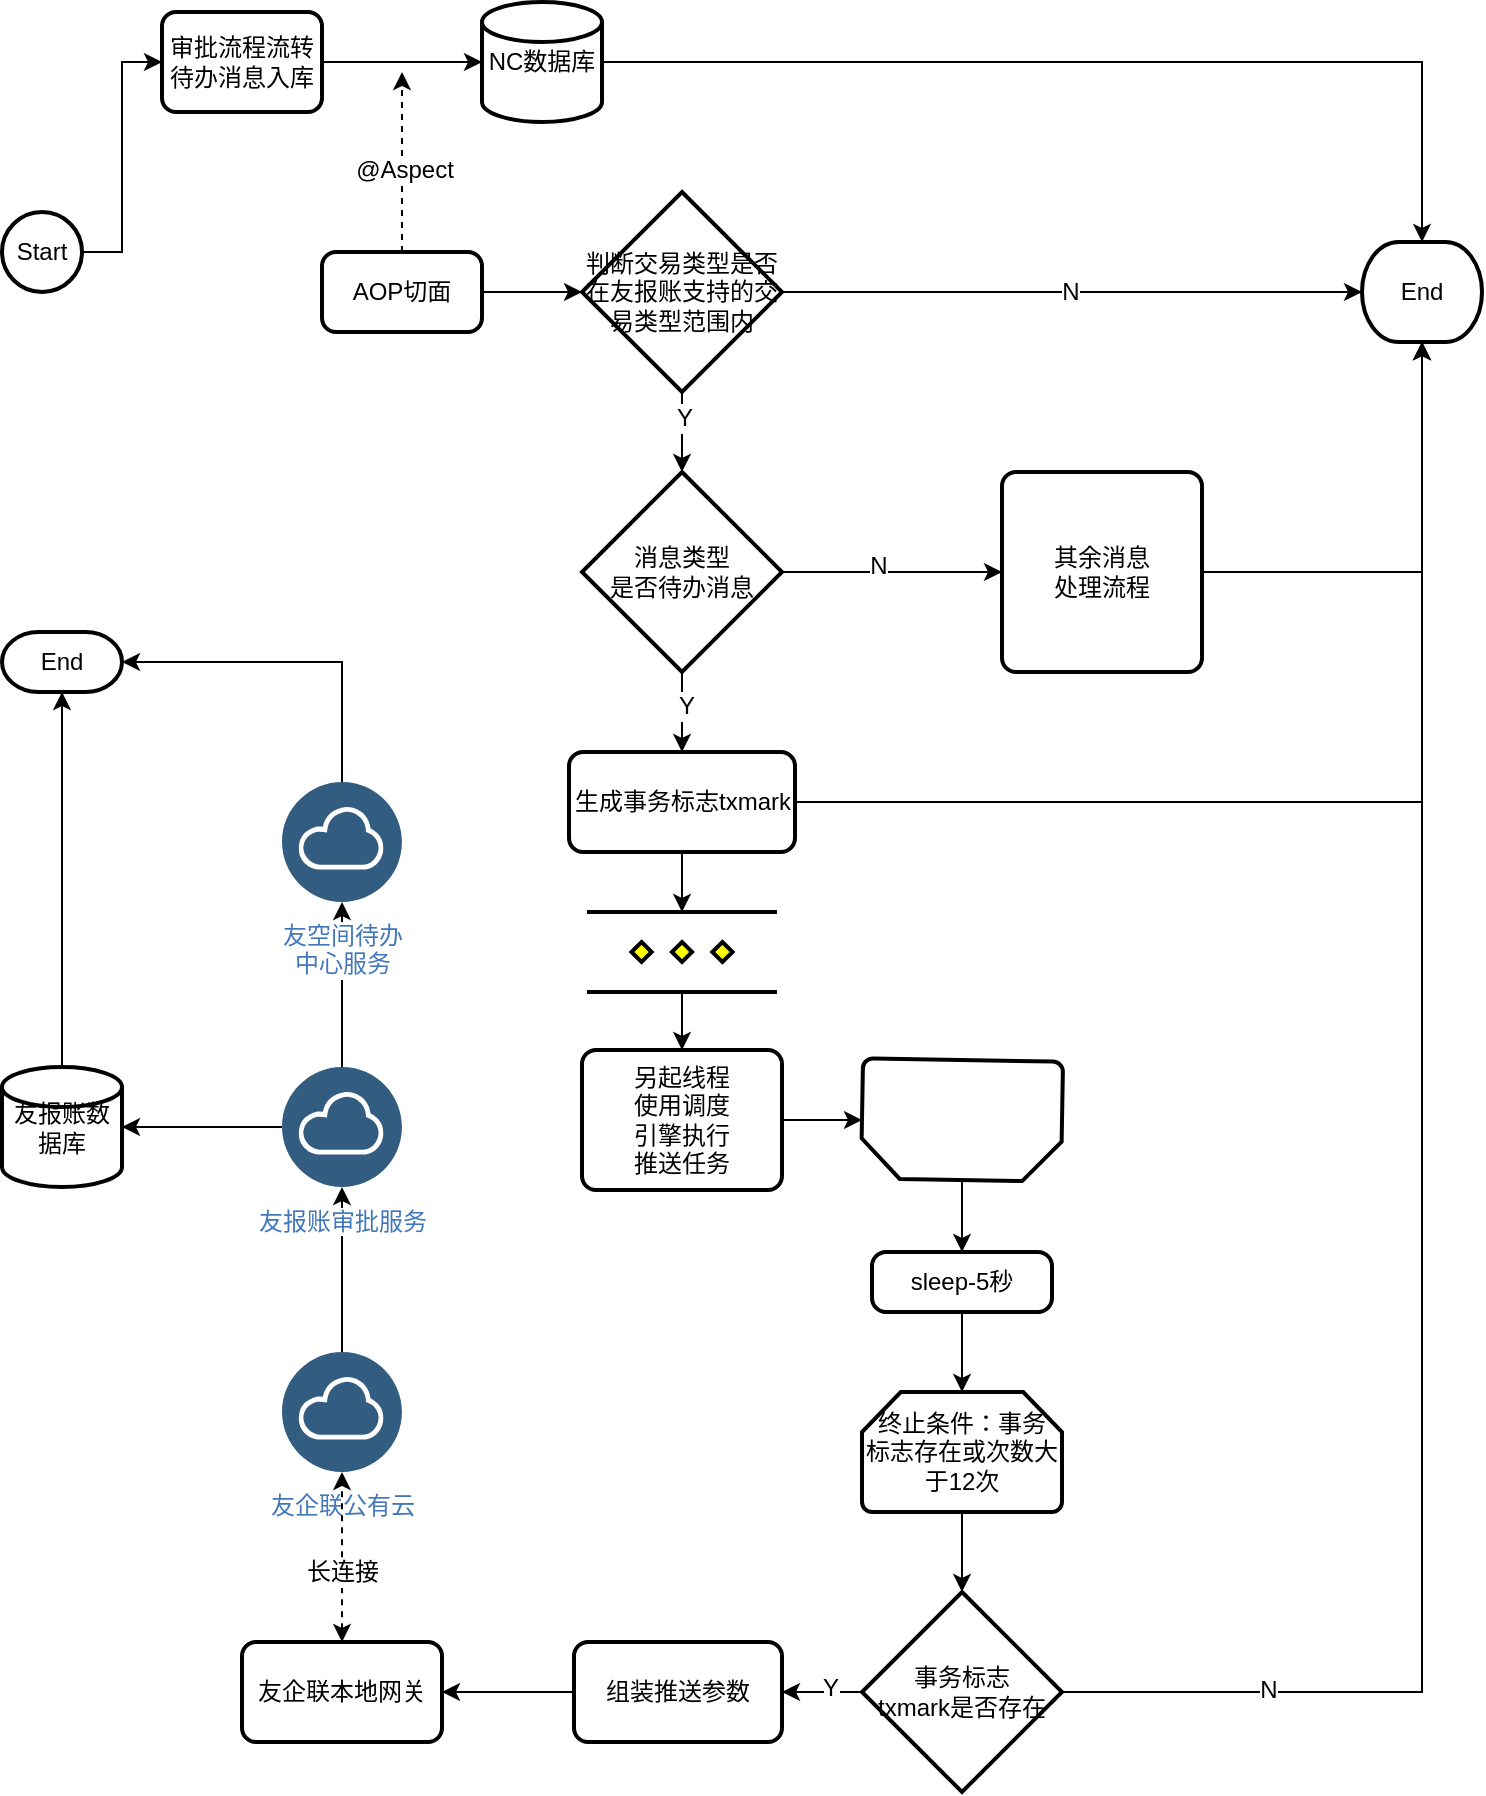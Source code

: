 <mxfile version="10.9.4" type="github"><diagram id="INECffKXBdumj6oobvnX" name="第 1 页"><mxGraphModel dx="899" dy="521" grid="1" gridSize="10" guides="1" tooltips="1" connect="1" arrows="1" fold="1" page="1" pageScale="1" pageWidth="827" pageHeight="1169" math="0" shadow="0"><root><mxCell id="0"/><mxCell id="1" parent="0"/><mxCell id="mViVIXLm7iiVacJUov1e-7" value="" style="edgeStyle=orthogonalEdgeStyle;rounded=0;orthogonalLoop=1;jettySize=auto;html=1;entryX=0;entryY=0.5;entryDx=0;entryDy=0;" edge="1" parent="1" source="mViVIXLm7iiVacJUov1e-2" target="mViVIXLm7iiVacJUov1e-4"><mxGeometry relative="1" as="geometry"><mxPoint x="170" y="270" as="targetPoint"/></mxGeometry></mxCell><mxCell id="mViVIXLm7iiVacJUov1e-2" value="Start" style="strokeWidth=2;html=1;shape=mxgraph.flowchart.start_2;whiteSpace=wrap;" vertex="1" parent="1"><mxGeometry x="50" y="250" width="40" height="40" as="geometry"/></mxCell><mxCell id="mViVIXLm7iiVacJUov1e-3" value="End" style="strokeWidth=2;html=1;shape=mxgraph.flowchart.terminator;whiteSpace=wrap;" vertex="1" parent="1"><mxGeometry x="730" y="265" width="60" height="50" as="geometry"/></mxCell><mxCell id="mViVIXLm7iiVacJUov1e-8" value="" style="edgeStyle=orthogonalEdgeStyle;rounded=0;orthogonalLoop=1;jettySize=auto;html=1;" edge="1" parent="1" source="mViVIXLm7iiVacJUov1e-4" target="mViVIXLm7iiVacJUov1e-5"><mxGeometry relative="1" as="geometry"/></mxCell><mxCell id="mViVIXLm7iiVacJUov1e-4" value="审批流程流转&lt;br&gt;待办消息入库" style="rounded=1;whiteSpace=wrap;html=1;absoluteArcSize=1;arcSize=14;strokeWidth=2;" vertex="1" parent="1"><mxGeometry x="130" y="150" width="80" height="50" as="geometry"/></mxCell><mxCell id="mViVIXLm7iiVacJUov1e-14" value="" style="edgeStyle=orthogonalEdgeStyle;rounded=0;orthogonalLoop=1;jettySize=auto;html=1;endArrow=classic;endFill=1;entryX=0.5;entryY=0;entryDx=0;entryDy=0;entryPerimeter=0;" edge="1" parent="1" source="mViVIXLm7iiVacJUov1e-5" target="mViVIXLm7iiVacJUov1e-3"><mxGeometry relative="1" as="geometry"><mxPoint x="430" y="175" as="targetPoint"/></mxGeometry></mxCell><mxCell id="mViVIXLm7iiVacJUov1e-5" value="NC数据库" style="strokeWidth=2;html=1;shape=mxgraph.flowchart.database;whiteSpace=wrap;" vertex="1" parent="1"><mxGeometry x="290" y="145" width="60" height="60" as="geometry"/></mxCell><mxCell id="mViVIXLm7iiVacJUov1e-16" value="" style="edgeStyle=orthogonalEdgeStyle;rounded=0;orthogonalLoop=1;jettySize=auto;html=1;endArrow=classic;endFill=1;" edge="1" parent="1" source="mViVIXLm7iiVacJUov1e-9" target="mViVIXLm7iiVacJUov1e-15"><mxGeometry relative="1" as="geometry"/></mxCell><mxCell id="mViVIXLm7iiVacJUov1e-9" value="AOP切面" style="rounded=1;whiteSpace=wrap;html=1;absoluteArcSize=1;arcSize=14;strokeWidth=2;" vertex="1" parent="1"><mxGeometry x="210" y="270" width="80" height="40" as="geometry"/></mxCell><mxCell id="mViVIXLm7iiVacJUov1e-10" value="" style="endArrow=classic;dashed=1;html=1;exitX=0.5;exitY=0;exitDx=0;exitDy=0;endFill=1;" edge="1" parent="1" source="mViVIXLm7iiVacJUov1e-9"><mxGeometry width="50" height="50" relative="1" as="geometry"><mxPoint x="230" y="260" as="sourcePoint"/><mxPoint x="250" y="180" as="targetPoint"/></mxGeometry></mxCell><mxCell id="mViVIXLm7iiVacJUov1e-11" value="@Aspect" style="text;html=1;resizable=0;points=[];align=center;verticalAlign=middle;labelBackgroundColor=#ffffff;" vertex="1" connectable="0" parent="mViVIXLm7iiVacJUov1e-10"><mxGeometry x="-0.089" y="-1" relative="1" as="geometry"><mxPoint as="offset"/></mxGeometry></mxCell><mxCell id="mViVIXLm7iiVacJUov1e-18" value="" style="edgeStyle=orthogonalEdgeStyle;rounded=0;orthogonalLoop=1;jettySize=auto;html=1;endArrow=classic;endFill=1;entryX=0;entryY=0.5;entryDx=0;entryDy=0;entryPerimeter=0;" edge="1" parent="1" source="mViVIXLm7iiVacJUov1e-15" target="mViVIXLm7iiVacJUov1e-3"><mxGeometry relative="1" as="geometry"><mxPoint x="520" y="290" as="targetPoint"/></mxGeometry></mxCell><mxCell id="mViVIXLm7iiVacJUov1e-19" value="N" style="text;html=1;resizable=0;points=[];align=center;verticalAlign=middle;labelBackgroundColor=#ffffff;" vertex="1" connectable="0" parent="mViVIXLm7iiVacJUov1e-18"><mxGeometry x="-0.007" relative="1" as="geometry"><mxPoint as="offset"/></mxGeometry></mxCell><mxCell id="mViVIXLm7iiVacJUov1e-21" value="" style="edgeStyle=orthogonalEdgeStyle;rounded=0;orthogonalLoop=1;jettySize=auto;html=1;endArrow=classic;endFill=1;" edge="1" parent="1" source="mViVIXLm7iiVacJUov1e-15" target="mViVIXLm7iiVacJUov1e-20"><mxGeometry relative="1" as="geometry"/></mxCell><mxCell id="mViVIXLm7iiVacJUov1e-22" value="Y" style="text;html=1;resizable=0;points=[];align=center;verticalAlign=middle;labelBackgroundColor=#ffffff;" vertex="1" connectable="0" parent="mViVIXLm7iiVacJUov1e-21"><mxGeometry x="-0.35" y="1" relative="1" as="geometry"><mxPoint as="offset"/></mxGeometry></mxCell><mxCell id="mViVIXLm7iiVacJUov1e-15" value="&lt;span style=&quot;white-space: normal&quot;&gt;判断交易类型是否在友报账支持的交易类型范围内&lt;/span&gt;" style="strokeWidth=2;html=1;shape=mxgraph.flowchart.decision;whiteSpace=wrap;" vertex="1" parent="1"><mxGeometry x="340" y="240" width="100" height="100" as="geometry"/></mxCell><mxCell id="mViVIXLm7iiVacJUov1e-25" value="" style="edgeStyle=orthogonalEdgeStyle;rounded=0;orthogonalLoop=1;jettySize=auto;html=1;endArrow=classic;endFill=1;entryX=0;entryY=0.5;entryDx=0;entryDy=0;" edge="1" parent="1" source="mViVIXLm7iiVacJUov1e-20" target="mViVIXLm7iiVacJUov1e-23"><mxGeometry relative="1" as="geometry"><mxPoint x="520" y="430" as="targetPoint"/></mxGeometry></mxCell><mxCell id="mViVIXLm7iiVacJUov1e-28" value="N" style="text;html=1;resizable=0;points=[];align=center;verticalAlign=middle;labelBackgroundColor=#ffffff;" vertex="1" connectable="0" parent="mViVIXLm7iiVacJUov1e-25"><mxGeometry x="-0.127" y="3" relative="1" as="geometry"><mxPoint as="offset"/></mxGeometry></mxCell><mxCell id="mViVIXLm7iiVacJUov1e-30" value="" style="edgeStyle=orthogonalEdgeStyle;rounded=0;orthogonalLoop=1;jettySize=auto;html=1;endArrow=classic;endFill=1;" edge="1" parent="1" source="mViVIXLm7iiVacJUov1e-20" target="mViVIXLm7iiVacJUov1e-29"><mxGeometry relative="1" as="geometry"/></mxCell><mxCell id="mViVIXLm7iiVacJUov1e-31" value="Y" style="text;html=1;resizable=0;points=[];align=center;verticalAlign=middle;labelBackgroundColor=#ffffff;" vertex="1" connectable="0" parent="mViVIXLm7iiVacJUov1e-30"><mxGeometry x="-0.16" y="2" relative="1" as="geometry"><mxPoint as="offset"/></mxGeometry></mxCell><mxCell id="mViVIXLm7iiVacJUov1e-20" value="消息类型&lt;br&gt;是否待办消息" style="strokeWidth=2;html=1;shape=mxgraph.flowchart.decision;whiteSpace=wrap;" vertex="1" parent="1"><mxGeometry x="340" y="380" width="100" height="100" as="geometry"/></mxCell><mxCell id="mViVIXLm7iiVacJUov1e-27" value="" style="edgeStyle=orthogonalEdgeStyle;rounded=0;orthogonalLoop=1;jettySize=auto;html=1;endArrow=classic;endFill=1;entryX=0.5;entryY=1;entryDx=0;entryDy=0;entryPerimeter=0;" edge="1" parent="1" source="mViVIXLm7iiVacJUov1e-23" target="mViVIXLm7iiVacJUov1e-3"><mxGeometry relative="1" as="geometry"><mxPoint x="845" y="370" as="targetPoint"/></mxGeometry></mxCell><mxCell id="mViVIXLm7iiVacJUov1e-23" value="其余消息&lt;br&gt;处理流程" style="rounded=1;whiteSpace=wrap;html=1;absoluteArcSize=1;arcSize=14;strokeWidth=2;" vertex="1" parent="1"><mxGeometry x="550" y="380" width="100" height="100" as="geometry"/></mxCell><mxCell id="mViVIXLm7iiVacJUov1e-34" value="" style="edgeStyle=orthogonalEdgeStyle;rounded=0;orthogonalLoop=1;jettySize=auto;html=1;endArrow=classic;endFill=1;entryX=0.5;entryY=1;entryDx=0;entryDy=0;entryPerimeter=0;" edge="1" parent="1" source="mViVIXLm7iiVacJUov1e-29" target="mViVIXLm7iiVacJUov1e-3"><mxGeometry relative="1" as="geometry"><mxPoint x="760" y="340" as="targetPoint"/></mxGeometry></mxCell><mxCell id="mViVIXLm7iiVacJUov1e-36" value="" style="edgeStyle=orthogonalEdgeStyle;rounded=0;orthogonalLoop=1;jettySize=auto;html=1;endArrow=classic;endFill=1;" edge="1" parent="1" source="mViVIXLm7iiVacJUov1e-29" target="mViVIXLm7iiVacJUov1e-35"><mxGeometry relative="1" as="geometry"/></mxCell><mxCell id="mViVIXLm7iiVacJUov1e-29" value="生成事务标志txmark" style="rounded=1;whiteSpace=wrap;html=1;absoluteArcSize=1;arcSize=14;strokeWidth=2;" vertex="1" parent="1"><mxGeometry x="333.5" y="520" width="113" height="50" as="geometry"/></mxCell><mxCell id="mViVIXLm7iiVacJUov1e-39" value="" style="edgeStyle=orthogonalEdgeStyle;rounded=0;orthogonalLoop=1;jettySize=auto;html=1;endArrow=classic;endFill=1;" edge="1" parent="1" source="mViVIXLm7iiVacJUov1e-32"><mxGeometry relative="1" as="geometry"><mxPoint x="480" y="704" as="targetPoint"/></mxGeometry></mxCell><mxCell id="mViVIXLm7iiVacJUov1e-32" value="另起线程&lt;br&gt;使用调度&lt;br&gt;引擎执行&lt;br&gt;推送任务" style="rounded=1;whiteSpace=wrap;html=1;absoluteArcSize=1;arcSize=14;strokeWidth=2;" vertex="1" parent="1"><mxGeometry x="340" y="669" width="100" height="70" as="geometry"/></mxCell><mxCell id="mViVIXLm7iiVacJUov1e-37" value="" style="edgeStyle=orthogonalEdgeStyle;rounded=0;orthogonalLoop=1;jettySize=auto;html=1;endArrow=classic;endFill=1;" edge="1" parent="1" source="mViVIXLm7iiVacJUov1e-35" target="mViVIXLm7iiVacJUov1e-32"><mxGeometry relative="1" as="geometry"/></mxCell><mxCell id="mViVIXLm7iiVacJUov1e-35" value="" style="verticalLabelPosition=bottom;verticalAlign=top;html=1;strokeWidth=2;shape=mxgraph.flowchart.parallel_mode;pointerEvents=1" vertex="1" parent="1"><mxGeometry x="342.5" y="600" width="95" height="40" as="geometry"/></mxCell><mxCell id="mViVIXLm7iiVacJUov1e-47" value="" style="edgeStyle=orthogonalEdgeStyle;rounded=0;orthogonalLoop=1;jettySize=auto;html=1;startArrow=none;startFill=0;endArrow=classic;endFill=1;" edge="1" parent="1" source="mViVIXLm7iiVacJUov1e-40" target="mViVIXLm7iiVacJUov1e-46"><mxGeometry relative="1" as="geometry"/></mxCell><mxCell id="mViVIXLm7iiVacJUov1e-40" value="终止条件：事务&lt;br&gt;标志存在或次数大于12次" style="strokeWidth=2;html=1;shape=mxgraph.flowchart.loop_limit;whiteSpace=wrap;" vertex="1" parent="1"><mxGeometry x="480" y="840" width="100" height="60" as="geometry"/></mxCell><mxCell id="mViVIXLm7iiVacJUov1e-44" value="" style="edgeStyle=orthogonalEdgeStyle;rounded=0;orthogonalLoop=1;jettySize=auto;html=1;endArrow=classic;endFill=1;entryX=0.5;entryY=0;entryDx=0;entryDy=0;entryPerimeter=0;" edge="1" parent="1" source="mViVIXLm7iiVacJUov1e-41" target="mViVIXLm7iiVacJUov1e-40"><mxGeometry relative="1" as="geometry"><mxPoint x="530" y="813.995" as="targetPoint"/></mxGeometry></mxCell><mxCell id="mViVIXLm7iiVacJUov1e-41" value="" style="strokeWidth=2;html=1;shape=mxgraph.flowchart.loop_limit;whiteSpace=wrap;rotation=-179;" vertex="1" parent="1"><mxGeometry x="480" y="674" width="100" height="60" as="geometry"/></mxCell><mxCell id="mViVIXLm7iiVacJUov1e-45" value="" style="edgeStyle=orthogonalEdgeStyle;rounded=0;orthogonalLoop=1;jettySize=auto;html=1;endArrow=none;endFill=0;startArrow=classic;startFill=1;" edge="1" parent="1" source="mViVIXLm7iiVacJUov1e-42" target="mViVIXLm7iiVacJUov1e-41"><mxGeometry relative="1" as="geometry"/></mxCell><mxCell id="mViVIXLm7iiVacJUov1e-42" value="sleep-5秒" style="rounded=1;whiteSpace=wrap;html=1;absoluteArcSize=1;arcSize=14;strokeWidth=2;" vertex="1" parent="1"><mxGeometry x="485" y="770" width="90" height="30" as="geometry"/></mxCell><mxCell id="mViVIXLm7iiVacJUov1e-49" value="" style="edgeStyle=orthogonalEdgeStyle;rounded=0;orthogonalLoop=1;jettySize=auto;html=1;startArrow=none;startFill=0;endArrow=classic;endFill=1;" edge="1" parent="1" source="mViVIXLm7iiVacJUov1e-46" target="mViVIXLm7iiVacJUov1e-3"><mxGeometry relative="1" as="geometry"><mxPoint x="660" y="990" as="targetPoint"/></mxGeometry></mxCell><mxCell id="mViVIXLm7iiVacJUov1e-50" value="N" style="text;html=1;resizable=0;points=[];align=center;verticalAlign=middle;labelBackgroundColor=#ffffff;" vertex="1" connectable="0" parent="mViVIXLm7iiVacJUov1e-49"><mxGeometry x="-0.759" y="1" relative="1" as="geometry"><mxPoint as="offset"/></mxGeometry></mxCell><mxCell id="mViVIXLm7iiVacJUov1e-52" value="" style="edgeStyle=orthogonalEdgeStyle;rounded=0;orthogonalLoop=1;jettySize=auto;html=1;startArrow=none;startFill=0;endArrow=classic;endFill=1;" edge="1" parent="1" source="mViVIXLm7iiVacJUov1e-46" target="mViVIXLm7iiVacJUov1e-51"><mxGeometry relative="1" as="geometry"/></mxCell><mxCell id="mViVIXLm7iiVacJUov1e-58" value="Y" style="text;html=1;resizable=0;points=[];align=center;verticalAlign=middle;labelBackgroundColor=#ffffff;" vertex="1" connectable="0" parent="mViVIXLm7iiVacJUov1e-52"><mxGeometry x="-0.2" y="-2" relative="1" as="geometry"><mxPoint as="offset"/></mxGeometry></mxCell><mxCell id="mViVIXLm7iiVacJUov1e-46" value="事务标志&lt;br&gt;txmark是否存在" style="strokeWidth=2;html=1;shape=mxgraph.flowchart.decision;whiteSpace=wrap;" vertex="1" parent="1"><mxGeometry x="480" y="940" width="100" height="100" as="geometry"/></mxCell><mxCell id="mViVIXLm7iiVacJUov1e-54" value="" style="edgeStyle=orthogonalEdgeStyle;rounded=0;orthogonalLoop=1;jettySize=auto;html=1;startArrow=none;startFill=0;endArrow=classic;endFill=1;" edge="1" parent="1" source="mViVIXLm7iiVacJUov1e-51" target="mViVIXLm7iiVacJUov1e-53"><mxGeometry relative="1" as="geometry"/></mxCell><mxCell id="mViVIXLm7iiVacJUov1e-51" value="组装推送参数" style="rounded=1;whiteSpace=wrap;html=1;absoluteArcSize=1;arcSize=14;strokeWidth=2;" vertex="1" parent="1"><mxGeometry x="336" y="965" width="104" height="50" as="geometry"/></mxCell><mxCell id="mViVIXLm7iiVacJUov1e-53" value="友企联本地网关" style="rounded=1;whiteSpace=wrap;html=1;absoluteArcSize=1;arcSize=14;strokeWidth=2;" vertex="1" parent="1"><mxGeometry x="170" y="965" width="100" height="50" as="geometry"/></mxCell><mxCell id="mViVIXLm7iiVacJUov1e-60" value="" style="edgeStyle=orthogonalEdgeStyle;rounded=0;orthogonalLoop=1;jettySize=auto;html=1;startArrow=none;startFill=0;endArrow=classic;endFill=1;" edge="1" parent="1" source="mViVIXLm7iiVacJUov1e-55" target="mViVIXLm7iiVacJUov1e-59"><mxGeometry relative="1" as="geometry"/></mxCell><mxCell id="mViVIXLm7iiVacJUov1e-55" value="友企联公有云" style="aspect=fixed;perimeter=ellipsePerimeter;html=1;align=center;shadow=0;dashed=0;fontColor=#4277BB;labelBackgroundColor=#ffffff;fontSize=12;spacingTop=3;image;image=img/lib/ibm/data/cloud.svg;" vertex="1" parent="1"><mxGeometry x="190" y="820" width="60" height="60" as="geometry"/></mxCell><mxCell id="mViVIXLm7iiVacJUov1e-56" value="" style="endArrow=classic;dashed=1;html=1;entryX=0.5;entryY=1;entryDx=0;entryDy=0;exitX=0.5;exitY=0;exitDx=0;exitDy=0;startArrow=classic;startFill=1;endFill=1;" edge="1" parent="1" source="mViVIXLm7iiVacJUov1e-53" target="mViVIXLm7iiVacJUov1e-55"><mxGeometry width="50" height="50" relative="1" as="geometry"><mxPoint x="190" y="950" as="sourcePoint"/><mxPoint x="240" y="900" as="targetPoint"/></mxGeometry></mxCell><mxCell id="mViVIXLm7iiVacJUov1e-57" value="长连接" style="text;html=1;resizable=0;points=[];align=center;verticalAlign=middle;labelBackgroundColor=#ffffff;" vertex="1" connectable="0" parent="mViVIXLm7iiVacJUov1e-56"><mxGeometry x="0.059" y="-2" relative="1" as="geometry"><mxPoint x="-2" y="10" as="offset"/></mxGeometry></mxCell><mxCell id="mViVIXLm7iiVacJUov1e-62" value="" style="edgeStyle=orthogonalEdgeStyle;rounded=0;orthogonalLoop=1;jettySize=auto;html=1;startArrow=none;startFill=0;endArrow=classic;endFill=1;" edge="1" parent="1" source="mViVIXLm7iiVacJUov1e-59" target="mViVIXLm7iiVacJUov1e-61"><mxGeometry relative="1" as="geometry"/></mxCell><mxCell id="mViVIXLm7iiVacJUov1e-68" value="" style="edgeStyle=orthogonalEdgeStyle;rounded=0;orthogonalLoop=1;jettySize=auto;html=1;startArrow=none;startFill=0;endArrow=classic;endFill=1;entryX=0.5;entryY=1;entryDx=0;entryDy=0;" edge="1" parent="1" source="mViVIXLm7iiVacJUov1e-59" target="mViVIXLm7iiVacJUov1e-63"><mxGeometry relative="1" as="geometry"><mxPoint x="220" y="624" as="targetPoint"/></mxGeometry></mxCell><mxCell id="mViVIXLm7iiVacJUov1e-59" value="友报账审批服务" style="aspect=fixed;perimeter=ellipsePerimeter;html=1;align=center;shadow=0;dashed=0;fontColor=#4277BB;labelBackgroundColor=#ffffff;fontSize=12;spacingTop=3;image;image=img/lib/ibm/data/cloud.svg;" vertex="1" parent="1"><mxGeometry x="190" y="677.5" width="60" height="60" as="geometry"/></mxCell><mxCell id="mViVIXLm7iiVacJUov1e-66" value="" style="edgeStyle=orthogonalEdgeStyle;rounded=0;orthogonalLoop=1;jettySize=auto;html=1;startArrow=none;startFill=0;endArrow=classic;endFill=1;entryX=0.5;entryY=1;entryDx=0;entryDy=0;entryPerimeter=0;" edge="1" parent="1" source="mViVIXLm7iiVacJUov1e-61" target="mViVIXLm7iiVacJUov1e-64"><mxGeometry relative="1" as="geometry"><mxPoint x="80" y="624" as="targetPoint"/></mxGeometry></mxCell><mxCell id="mViVIXLm7iiVacJUov1e-61" value="友报账数据库" style="strokeWidth=2;html=1;shape=mxgraph.flowchart.database;whiteSpace=wrap;" vertex="1" parent="1"><mxGeometry x="50" y="677.5" width="60" height="60" as="geometry"/></mxCell><mxCell id="mViVIXLm7iiVacJUov1e-70" value="" style="edgeStyle=orthogonalEdgeStyle;rounded=0;orthogonalLoop=1;jettySize=auto;html=1;startArrow=none;startFill=0;endArrow=classic;endFill=1;entryX=1;entryY=0.5;entryDx=0;entryDy=0;entryPerimeter=0;" edge="1" parent="1" source="mViVIXLm7iiVacJUov1e-63" target="mViVIXLm7iiVacJUov1e-64"><mxGeometry relative="1" as="geometry"><mxPoint x="220" y="455" as="targetPoint"/><Array as="points"><mxPoint x="220" y="475"/></Array></mxGeometry></mxCell><mxCell id="mViVIXLm7iiVacJUov1e-63" value="友空间待办&lt;br&gt;中心服务" style="aspect=fixed;perimeter=ellipsePerimeter;html=1;align=center;shadow=0;dashed=0;fontColor=#4277BB;labelBackgroundColor=#ffffff;fontSize=12;spacingTop=3;image;image=img/lib/ibm/data/cloud.svg;" vertex="1" parent="1"><mxGeometry x="190" y="535" width="60" height="60" as="geometry"/></mxCell><mxCell id="mViVIXLm7iiVacJUov1e-64" value="End" style="strokeWidth=2;html=1;shape=mxgraph.flowchart.terminator;whiteSpace=wrap;" vertex="1" parent="1"><mxGeometry x="50" y="460" width="60" height="30" as="geometry"/></mxCell></root></mxGraphModel></diagram></mxfile>